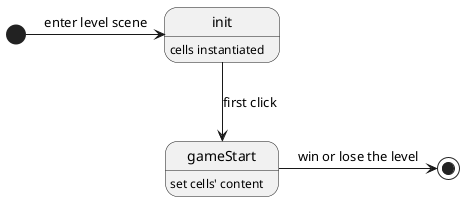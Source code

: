 ﻿@startuml
'https://plantuml.com/state-diagram

state init : cells instantiated
state gameStart : set cells' content

[*] -> init : enter level scene
init --> gameStart : first click

gameStart -> [*] : win or lose the level

@enduml